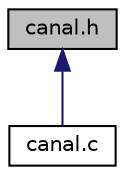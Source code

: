 digraph "canal.h"
{
 // LATEX_PDF_SIZE
  edge [fontname="Helvetica",fontsize="10",labelfontname="Helvetica",labelfontsize="10"];
  node [fontname="Helvetica",fontsize="10",shape=record];
  Node1 [label="canal.h",height=0.2,width=0.4,color="black", fillcolor="grey75", style="filled", fontcolor="black",tooltip="Tous les prototypes de fonctions relatives au canal."];
  Node1 -> Node2 [dir="back",color="midnightblue",fontsize="10",style="solid",fontname="Helvetica"];
  Node2 [label="canal.c",height=0.2,width=0.4,color="black", fillcolor="white", style="filled",URL="$canal_8c.html",tooltip="Fonction relative au canal."];
}

